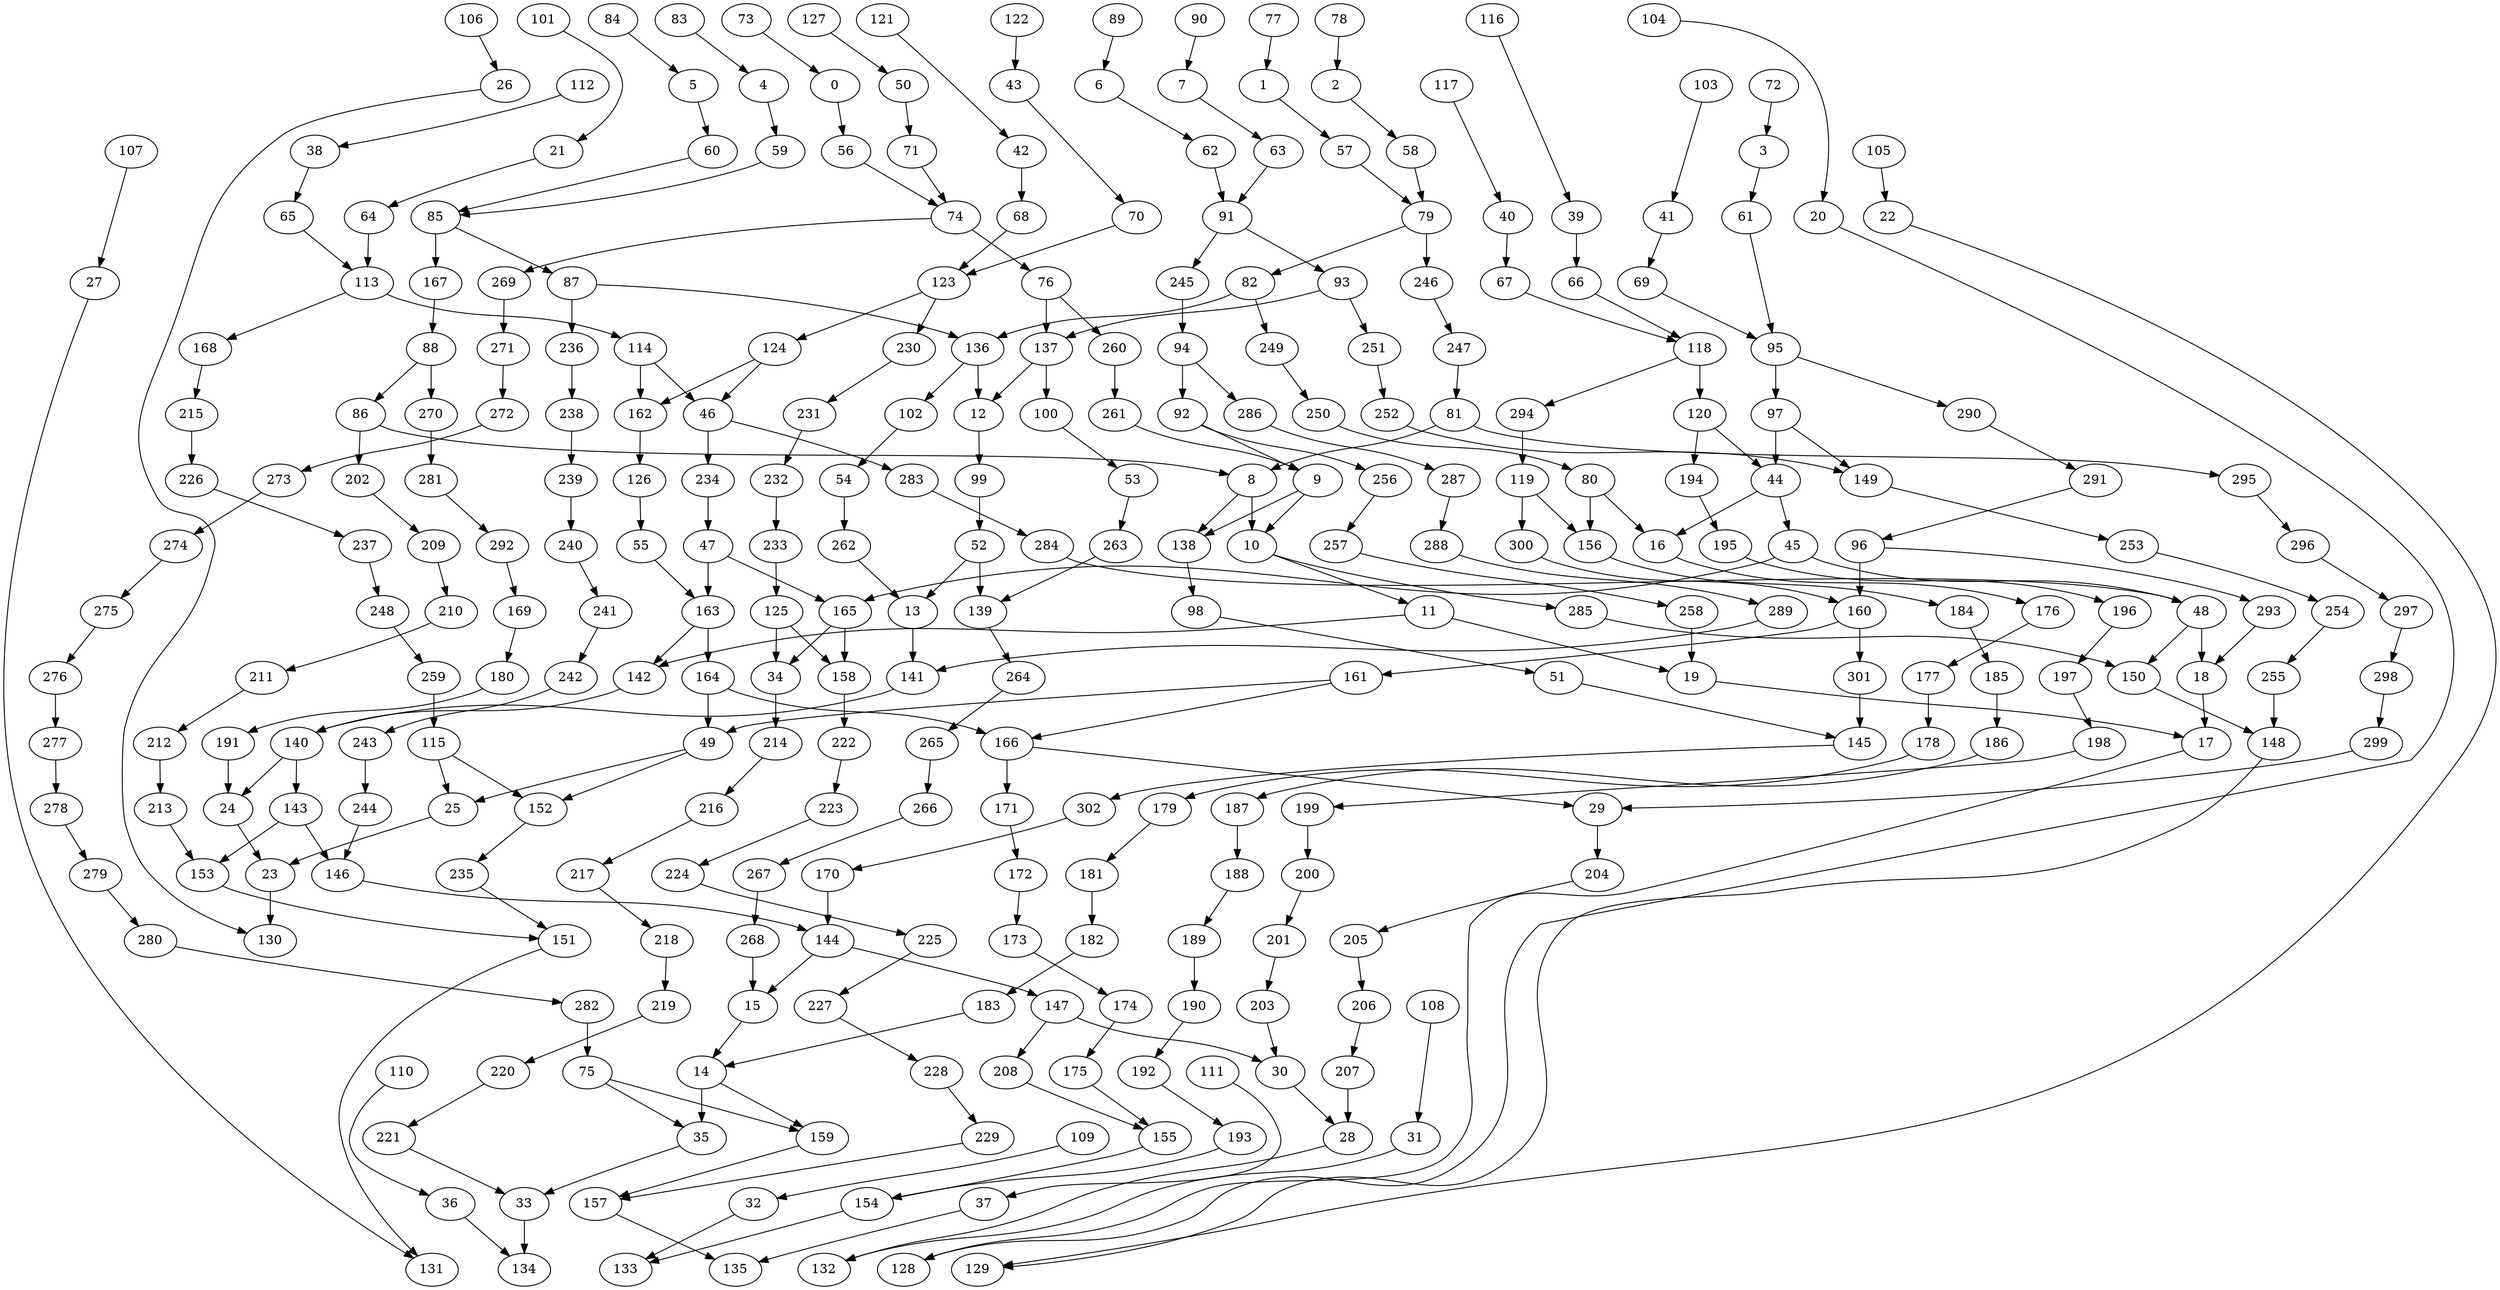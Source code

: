 digraph g {
0;
1;
2;
3;
4;
5;
6;
7;
8;
9;
10;
11;
12;
13;
14;
15;
16;
17;
18;
19;
20;
21;
22;
23;
24;
25;
26;
27;
28;
29;
30;
31;
32;
33;
34;
35;
36;
37;
38;
39;
40;
41;
42;
43;
44;
45;
46;
47;
48;
49;
50;
51;
52;
53;
54;
55;
56;
57;
58;
59;
60;
61;
62;
63;
64;
65;
66;
67;
68;
69;
70;
71;
72;
73;
74;
75;
76;
77;
78;
79;
80;
81;
82;
83;
84;
85;
86;
87;
88;
89;
90;
91;
92;
93;
94;
95;
96;
97;
98;
99;
100;
101;
102;
103;
104;
105;
106;
107;
108;
109;
110;
111;
112;
113;
114;
115;
116;
117;
118;
119;
120;
121;
122;
123;
124;
125;
126;
127;
128;
129;
130;
131;
132;
133;
134;
135;
136;
137;
138;
139;
140;
141;
142;
143;
144;
145;
146;
147;
148;
149;
150;
151;
152;
153;
154;
155;
156;
157;
158;
159;
160;
161;
162;
163;
164;
165;
166;
167;
168;
169;
170;
171;
172;
173;
174;
175;
176;
177;
178;
179;
180;
181;
182;
183;
184;
185;
186;
187;
188;
189;
190;
191;
192;
193;
194;
195;
196;
197;
198;
199;
200;
201;
202;
203;
204;
205;
206;
207;
208;
209;
210;
211;
212;
213;
214;
215;
216;
217;
218;
219;
220;
221;
222;
223;
224;
225;
226;
227;
228;
229;
230;
231;
232;
233;
234;
235;
236;
237;
238;
239;
240;
241;
242;
243;
244;
245;
246;
247;
248;
249;
250;
251;
252;
253;
254;
255;
256;
257;
258;
259;
260;
261;
262;
263;
264;
265;
266;
267;
268;
269;
270;
271;
272;
273;
274;
275;
276;
277;
278;
279;
280;
281;
282;
283;
284;
285;
286;
287;
288;
289;
290;
291;
292;
293;
294;
295;
296;
297;
298;
299;
300;
301;
302;
0 -> 56 [weight=0];
1 -> 57 [weight=0];
2 -> 58 [weight=0];
3 -> 61 [weight=0];
4 -> 59 [weight=0];
5 -> 60 [weight=0];
6 -> 62 [weight=0];
7 -> 63 [weight=0];
8 -> 10 [weight=2];
8 -> 138 [weight=0];
9 -> 138 [weight=0];
9 -> 10 [weight=0];
10 -> 285 [weight=0];
10 -> 11 [weight=0];
11 -> 142 [weight=0];
11 -> 19 [weight=0];
12 -> 99 [weight=1];
13 -> 141 [weight=2];
14 -> 35 [weight=1];
14 -> 159 [weight=0];
15 -> 14 [weight=0];
16 -> 176 [weight=0];
17 -> 128 [weight=0];
18 -> 17 [weight=0];
19 -> 17 [weight=0];
20 -> 128 [weight=0];
21 -> 64 [weight=0];
22 -> 129 [weight=0];
23 -> 130 [weight=2];
24 -> 23 [weight=1];
25 -> 23 [weight=0];
26 -> 130 [weight=0];
27 -> 131 [weight=0];
28 -> 132 [weight=0];
29 -> 204 [weight=2];
30 -> 28 [weight=0];
31 -> 132 [weight=0];
32 -> 133 [weight=0];
33 -> 134 [weight=2];
34 -> 214 [weight=1];
35 -> 33 [weight=0];
36 -> 134 [weight=0];
37 -> 135 [weight=0];
38 -> 65 [weight=0];
39 -> 66 [weight=1];
40 -> 67 [weight=0];
41 -> 69 [weight=0];
42 -> 68 [weight=1];
43 -> 70 [weight=0];
44 -> 45 [weight=0];
44 -> 16 [weight=0];
45 -> 165 [weight=1];
45 -> 48 [weight=0];
46 -> 283 [weight=0];
46 -> 234 [weight=1];
47 -> 163 [weight=2];
47 -> 165 [weight=0];
48 -> 18 [weight=1];
48 -> 150 [weight=0];
49 -> 152 [weight=0];
49 -> 25 [weight=0];
50 -> 71 [weight=0];
51 -> 145 [weight=0];
52 -> 139 [weight=1];
52 -> 13 [weight=0];
53 -> 263 [weight=0];
54 -> 262 [weight=0];
55 -> 163 [weight=0];
56 -> 74 [weight=0];
57 -> 79 [weight=0];
58 -> 79 [weight=0];
59 -> 85 [weight=0];
60 -> 85 [weight=0];
61 -> 95 [weight=0];
62 -> 91 [weight=0];
63 -> 91 [weight=0];
64 -> 113 [weight=0];
65 -> 113 [weight=0];
66 -> 118 [weight=0];
67 -> 118 [weight=0];
68 -> 123 [weight=1];
69 -> 95 [weight=0];
70 -> 123 [weight=0];
71 -> 74 [weight=0];
72 -> 3 [weight=0];
73 -> 0 [weight=0];
74 -> 76 [weight=1];
74 -> 269 [weight=0];
75 -> 35 [weight=0];
75 -> 159 [weight=0];
76 -> 260 [weight=0];
76 -> 137 [weight=2];
77 -> 1 [weight=0];
78 -> 2 [weight=0];
79 -> 246 [weight=1];
79 -> 82 [weight=0];
80 -> 16 [weight=0];
80 -> 156 [weight=1];
81 -> 8 [weight=0];
81 -> 295 [weight=0];
82 -> 136 [weight=2];
82 -> 249 [weight=0];
83 -> 4 [weight=0];
84 -> 5 [weight=0];
85 -> 167 [weight=2];
85 -> 87 [weight=1];
86 -> 8 [weight=0];
86 -> 202 [weight=0];
87 -> 236 [weight=4];
87 -> 136 [weight=0];
88 -> 270 [weight=2];
88 -> 86 [weight=0];
89 -> 6 [weight=0];
90 -> 7 [weight=0];
91 -> 93 [weight=0];
91 -> 245 [weight=0];
92 -> 9 [weight=0];
92 -> 256 [weight=0];
93 -> 251 [weight=0];
93 -> 137 [weight=0];
94 -> 286 [weight=0];
94 -> 92 [weight=2];
95 -> 290 [weight=0];
95 -> 97 [weight=2];
96 -> 293 [weight=0];
96 -> 160 [weight=1];
97 -> 149 [weight=0];
97 -> 44 [weight=1];
98 -> 51 [weight=0];
99 -> 52 [weight=1];
100 -> 53 [weight=0];
101 -> 21 [weight=0];
102 -> 54 [weight=0];
103 -> 41 [weight=0];
104 -> 20 [weight=0];
105 -> 22 [weight=0];
106 -> 26 [weight=0];
107 -> 27 [weight=0];
108 -> 31 [weight=0];
109 -> 32 [weight=0];
110 -> 36 [weight=0];
111 -> 37 [weight=0];
112 -> 38 [weight=0];
113 -> 168 [weight=0];
113 -> 114 [weight=2];
114 -> 46 [weight=0];
114 -> 162 [weight=0];
115 -> 152 [weight=0];
115 -> 25 [weight=0];
116 -> 39 [weight=0];
117 -> 40 [weight=0];
118 -> 120 [weight=2];
118 -> 294 [weight=0];
119 -> 300 [weight=1];
119 -> 156 [weight=0];
120 -> 44 [weight=0];
120 -> 194 [weight=0];
121 -> 42 [weight=0];
122 -> 43 [weight=0];
123 -> 230 [weight=1];
123 -> 124 [weight=0];
124 -> 162 [weight=0];
124 -> 46 [weight=0];
125 -> 34 [weight=1];
125 -> 158 [weight=0];
126 -> 55 [weight=0];
127 -> 50 [weight=0];
136 -> 12 [weight=0];
136 -> 102 [weight=1];
137 -> 100 [weight=2];
137 -> 12 [weight=0];
138 -> 98 [weight=0];
139 -> 264 [weight=0];
140 -> 24 [weight=0];
140 -> 143 [weight=0];
141 -> 140 [weight=2];
142 -> 140 [weight=0];
143 -> 153 [weight=2];
143 -> 146 [weight=1];
144 -> 15 [weight=0];
144 -> 147 [weight=0];
145 -> 302 [weight=0];
146 -> 144 [weight=0];
147 -> 208 [weight=0];
147 -> 30 [weight=1];
148 -> 129 [weight=0];
149 -> 253 [weight=0];
150 -> 148 [weight=0];
151 -> 131 [weight=0];
152 -> 235 [weight=0];
153 -> 151 [weight=0];
154 -> 133 [weight=0];
155 -> 154 [weight=0];
156 -> 184 [weight=0];
157 -> 135 [weight=0];
158 -> 222 [weight=2];
159 -> 157 [weight=0];
160 -> 301 [weight=2];
160 -> 161 [weight=0];
161 -> 166 [weight=0];
161 -> 49 [weight=0];
162 -> 126 [weight=0];
163 -> 142 [weight=0];
163 -> 164 [weight=4];
164 -> 49 [weight=1];
164 -> 166 [weight=0];
165 -> 34 [weight=0];
165 -> 158 [weight=0];
166 -> 29 [weight=0];
166 -> 171 [weight=1];
167 -> 88 [weight=0];
168 -> 215 [weight=0];
169 -> 180 [weight=0];
170 -> 144 [weight=1];
171 -> 172 [weight=0];
172 -> 173 [weight=0];
173 -> 174 [weight=0];
174 -> 175 [weight=0];
175 -> 155 [weight=0];
176 -> 177 [weight=0];
177 -> 178 [weight=0];
178 -> 179 [weight=0];
179 -> 181 [weight=0];
180 -> 191 [weight=0];
181 -> 182 [weight=2];
182 -> 183 [weight=0];
183 -> 14 [weight=0];
184 -> 185 [weight=0];
185 -> 186 [weight=0];
186 -> 187 [weight=0];
187 -> 188 [weight=1];
188 -> 189 [weight=0];
189 -> 190 [weight=1];
190 -> 192 [weight=1];
191 -> 24 [weight=1];
192 -> 193 [weight=0];
193 -> 154 [weight=0];
194 -> 195 [weight=0];
195 -> 196 [weight=0];
196 -> 197 [weight=0];
197 -> 198 [weight=0];
198 -> 199 [weight=0];
199 -> 200 [weight=1];
200 -> 201 [weight=0];
201 -> 203 [weight=0];
202 -> 209 [weight=0];
203 -> 30 [weight=0];
204 -> 205 [weight=0];
205 -> 206 [weight=0];
206 -> 207 [weight=0];
207 -> 28 [weight=1];
208 -> 155 [weight=0];
209 -> 210 [weight=0];
210 -> 211 [weight=0];
211 -> 212 [weight=0];
212 -> 213 [weight=0];
213 -> 153 [weight=0];
214 -> 216 [weight=0];
215 -> 226 [weight=0];
216 -> 217 [weight=0];
217 -> 218 [weight=0];
218 -> 219 [weight=0];
219 -> 220 [weight=0];
220 -> 221 [weight=0];
221 -> 33 [weight=0];
222 -> 223 [weight=0];
223 -> 224 [weight=0];
224 -> 225 [weight=0];
225 -> 227 [weight=0];
226 -> 237 [weight=0];
227 -> 228 [weight=0];
228 -> 229 [weight=0];
229 -> 157 [weight=0];
230 -> 231 [weight=0];
231 -> 232 [weight=0];
232 -> 233 [weight=0];
233 -> 125 [weight=0];
234 -> 47 [weight=0];
235 -> 151 [weight=0];
236 -> 238 [weight=1];
237 -> 248 [weight=0];
238 -> 239 [weight=0];
239 -> 240 [weight=1];
240 -> 241 [weight=0];
241 -> 242 [weight=0];
242 -> 243 [weight=0];
243 -> 244 [weight=0];
244 -> 146 [weight=0];
245 -> 94 [weight=3];
246 -> 247 [weight=0];
247 -> 81 [weight=0];
248 -> 259 [weight=0];
249 -> 250 [weight=0];
250 -> 80 [weight=0];
251 -> 252 [weight=0];
252 -> 149 [weight=0];
253 -> 254 [weight=0];
254 -> 255 [weight=0];
255 -> 148 [weight=2];
256 -> 257 [weight=0];
257 -> 258 [weight=0];
258 -> 19 [weight=1];
259 -> 115 [weight=3];
260 -> 261 [weight=0];
261 -> 9 [weight=0];
262 -> 13 [weight=0];
263 -> 139 [weight=0];
264 -> 265 [weight=0];
265 -> 266 [weight=0];
266 -> 267 [weight=0];
267 -> 268 [weight=0];
268 -> 15 [weight=1];
269 -> 271 [weight=0];
270 -> 281 [weight=1];
271 -> 272 [weight=0];
272 -> 273 [weight=0];
273 -> 274 [weight=0];
274 -> 275 [weight=0];
275 -> 276 [weight=0];
276 -> 277 [weight=0];
277 -> 278 [weight=0];
278 -> 279 [weight=0];
279 -> 280 [weight=0];
280 -> 282 [weight=0];
281 -> 292 [weight=0];
282 -> 75 [weight=1];
283 -> 284 [weight=0];
284 -> 48 [weight=0];
285 -> 150 [weight=0];
286 -> 287 [weight=0];
287 -> 288 [weight=0];
288 -> 289 [weight=0];
289 -> 141 [weight=0];
290 -> 291 [weight=0];
291 -> 96 [weight=0];
292 -> 169 [weight=0];
293 -> 18 [weight=0];
294 -> 119 [weight=3];
295 -> 296 [weight=0];
296 -> 297 [weight=0];
297 -> 298 [weight=0];
298 -> 299 [weight=0];
299 -> 29 [weight=0];
300 -> 160 [weight=0];
301 -> 145 [weight=1];
302 -> 170 [weight=0];
}
